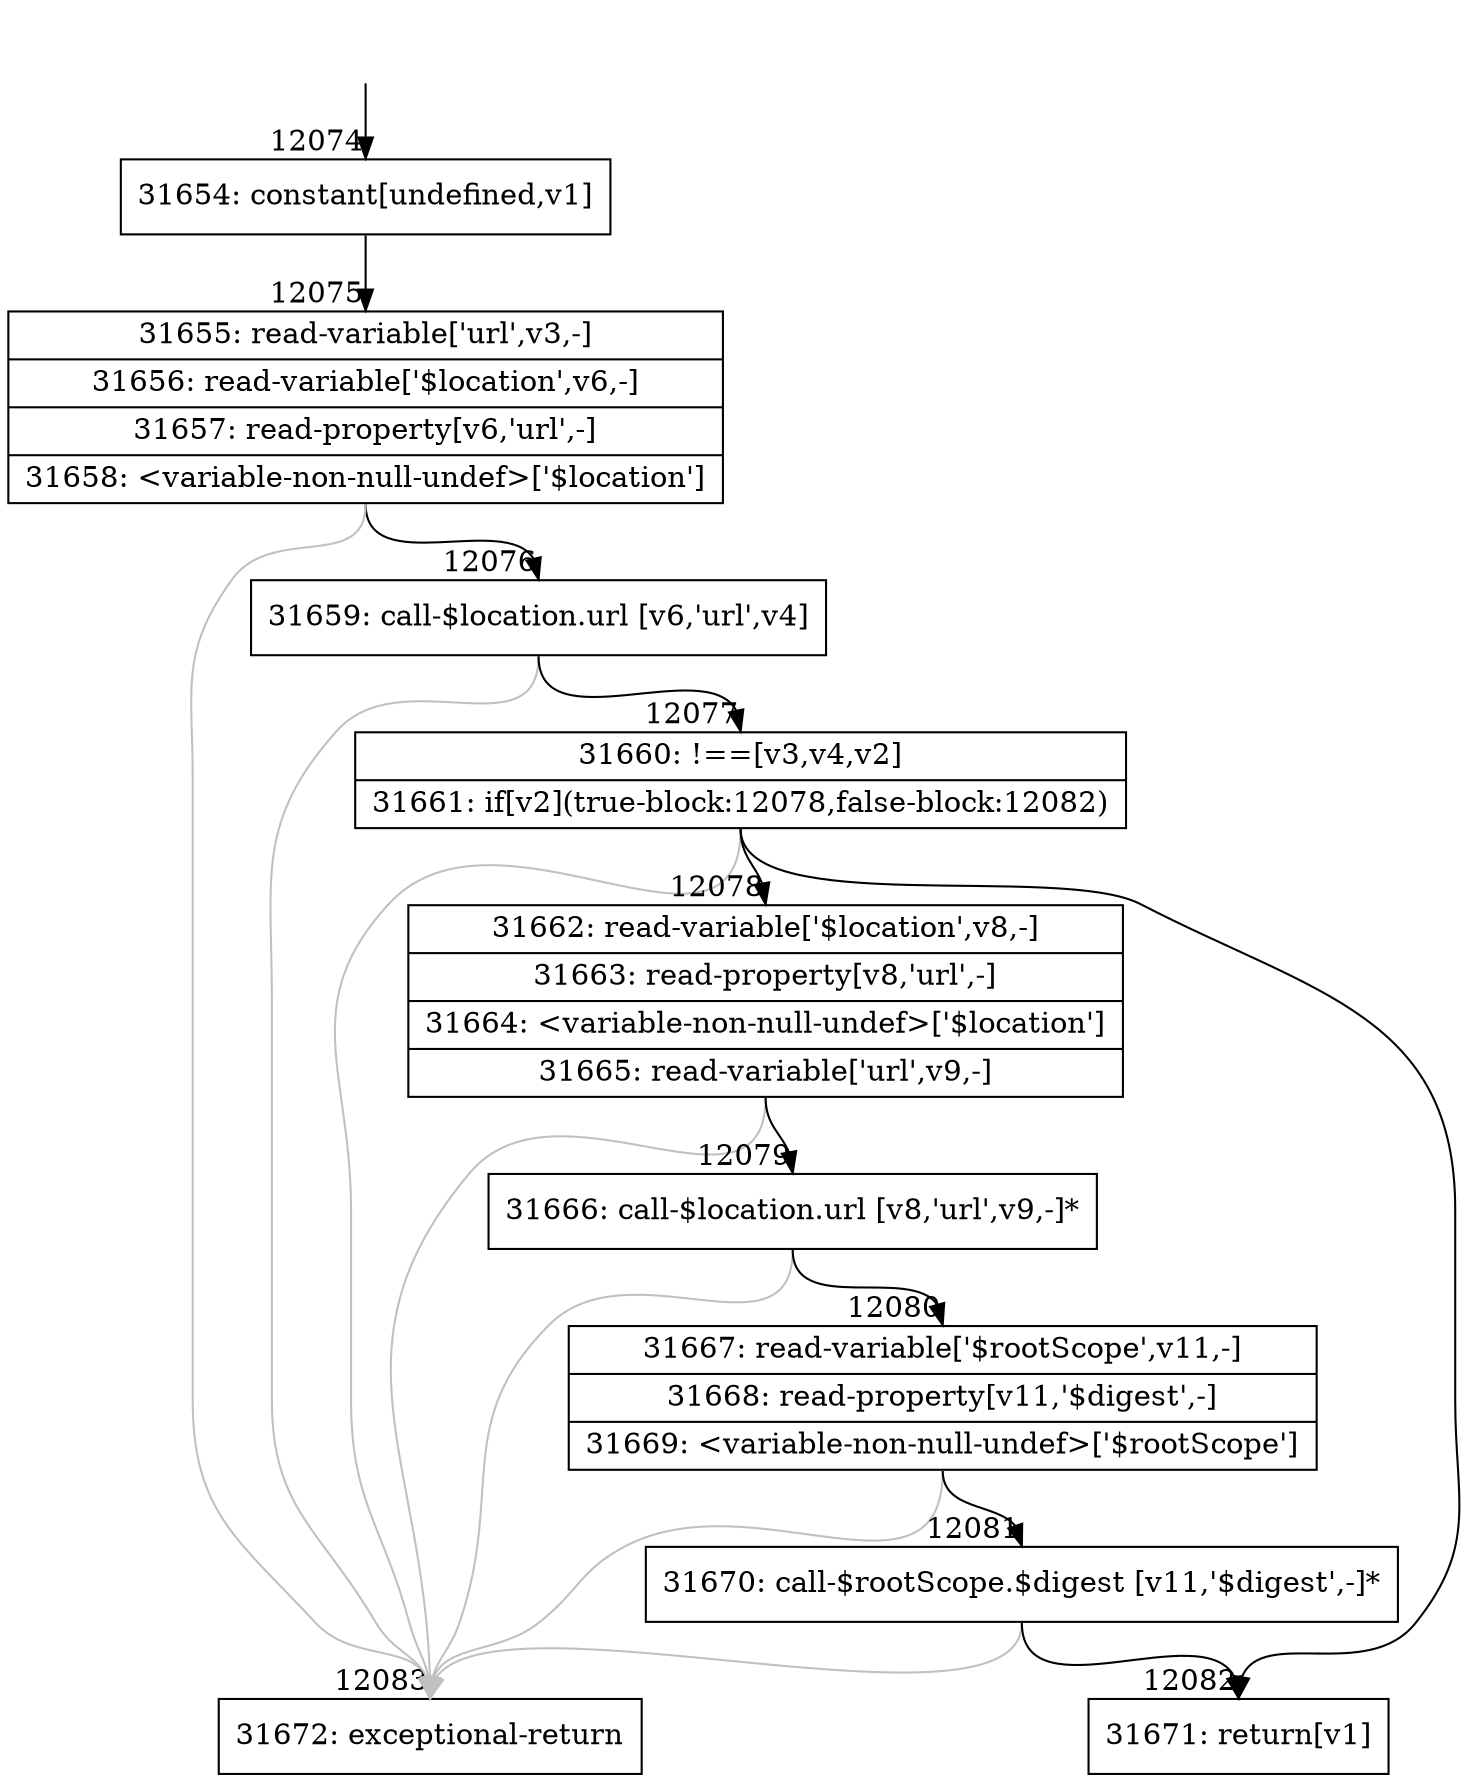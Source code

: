 digraph {
rankdir="TD"
BB_entry939[shape=none,label=""];
BB_entry939 -> BB12074 [tailport=s, headport=n, headlabel="    12074"]
BB12074 [shape=record label="{31654: constant[undefined,v1]}" ] 
BB12074 -> BB12075 [tailport=s, headport=n, headlabel="      12075"]
BB12075 [shape=record label="{31655: read-variable['url',v3,-]|31656: read-variable['$location',v6,-]|31657: read-property[v6,'url',-]|31658: \<variable-non-null-undef\>['$location']}" ] 
BB12075 -> BB12076 [tailport=s, headport=n, headlabel="      12076"]
BB12075 -> BB12083 [tailport=s, headport=n, color=gray, headlabel="      12083"]
BB12076 [shape=record label="{31659: call-$location.url [v6,'url',v4]}" ] 
BB12076 -> BB12077 [tailport=s, headport=n, headlabel="      12077"]
BB12076 -> BB12083 [tailport=s, headport=n, color=gray]
BB12077 [shape=record label="{31660: !==[v3,v4,v2]|31661: if[v2](true-block:12078,false-block:12082)}" ] 
BB12077 -> BB12078 [tailport=s, headport=n, headlabel="      12078"]
BB12077 -> BB12082 [tailport=s, headport=n, headlabel="      12082"]
BB12077 -> BB12083 [tailport=s, headport=n, color=gray]
BB12078 [shape=record label="{31662: read-variable['$location',v8,-]|31663: read-property[v8,'url',-]|31664: \<variable-non-null-undef\>['$location']|31665: read-variable['url',v9,-]}" ] 
BB12078 -> BB12079 [tailport=s, headport=n, headlabel="      12079"]
BB12078 -> BB12083 [tailport=s, headport=n, color=gray]
BB12079 [shape=record label="{31666: call-$location.url [v8,'url',v9,-]*}" ] 
BB12079 -> BB12080 [tailport=s, headport=n, headlabel="      12080"]
BB12079 -> BB12083 [tailport=s, headport=n, color=gray]
BB12080 [shape=record label="{31667: read-variable['$rootScope',v11,-]|31668: read-property[v11,'$digest',-]|31669: \<variable-non-null-undef\>['$rootScope']}" ] 
BB12080 -> BB12081 [tailport=s, headport=n, headlabel="      12081"]
BB12080 -> BB12083 [tailport=s, headport=n, color=gray]
BB12081 [shape=record label="{31670: call-$rootScope.$digest [v11,'$digest',-]*}" ] 
BB12081 -> BB12082 [tailport=s, headport=n]
BB12081 -> BB12083 [tailport=s, headport=n, color=gray]
BB12082 [shape=record label="{31671: return[v1]}" ] 
BB12083 [shape=record label="{31672: exceptional-return}" ] 
//#$~ 17640
}
